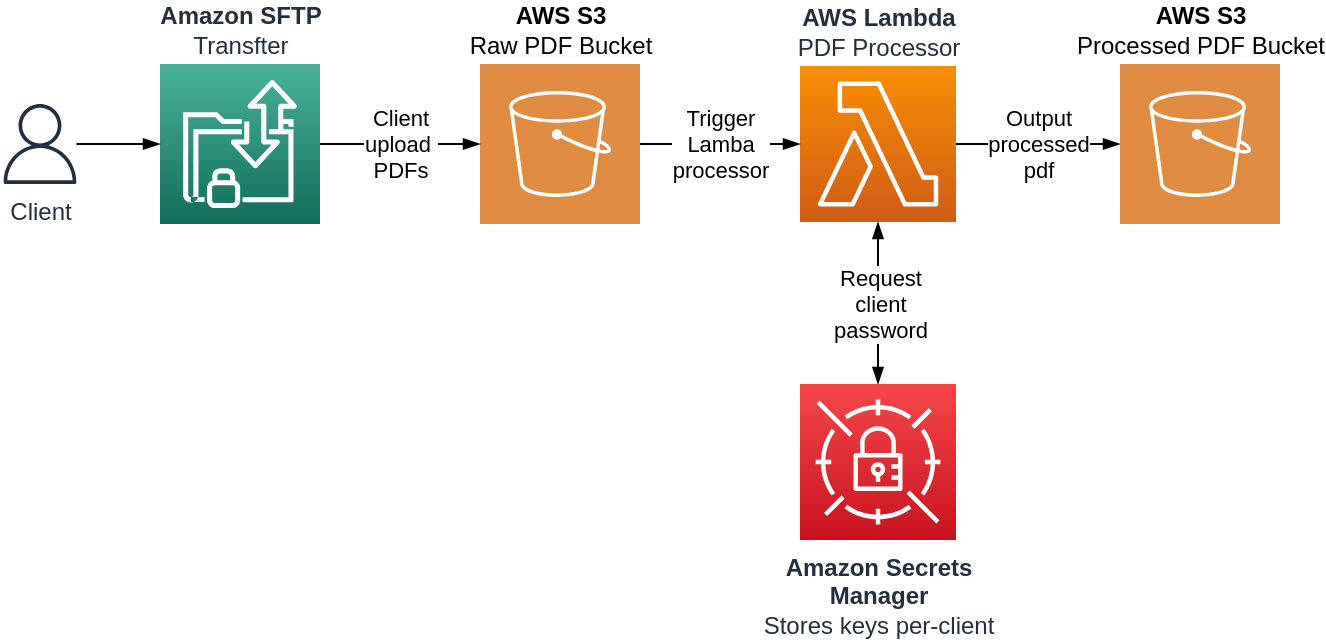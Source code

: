 <mxfile version="13.7.9" type="device"><diagram id="gpKWjH86HicwK8Ojck8v" name="Page-1"><mxGraphModel dx="1916" dy="810" grid="1" gridSize="10" guides="1" tooltips="1" connect="1" arrows="1" fold="1" page="1" pageScale="1" pageWidth="827" pageHeight="1169" math="0" shadow="0"><root><mxCell id="0"/><mxCell id="1" parent="0"/><mxCell id="fcbGdaIUGUuY7FSIQFo_-9" value="Request&lt;br&gt;client&lt;br&gt;password" style="edgeStyle=orthogonalEdgeStyle;rounded=0;orthogonalLoop=1;jettySize=auto;html=1;startArrow=blockThin;startFill=1;endArrow=blockThin;endFill=1;" edge="1" parent="1" source="fcbGdaIUGUuY7FSIQFo_-3" target="fcbGdaIUGUuY7FSIQFo_-5"><mxGeometry x="0.012" y="1" relative="1" as="geometry"><mxPoint x="380" y="260" as="sourcePoint"/><Array as="points"><mxPoint x="399" y="290"/><mxPoint x="399" y="290"/></Array><mxPoint as="offset"/></mxGeometry></mxCell><mxCell id="fcbGdaIUGUuY7FSIQFo_-13" value="Output&lt;br&gt;processed&lt;br&gt;pdf" style="edgeStyle=orthogonalEdgeStyle;rounded=0;orthogonalLoop=1;jettySize=auto;html=1;startArrow=none;startFill=0;endArrow=blockThin;endFill=1;" edge="1" parent="1" source="fcbGdaIUGUuY7FSIQFo_-3" target="fcbGdaIUGUuY7FSIQFo_-6"><mxGeometry relative="1" as="geometry"/></mxCell><mxCell id="fcbGdaIUGUuY7FSIQFo_-3" value="&lt;b&gt;AWS Lambda&lt;br&gt;&lt;/b&gt;PDF Processor" style="outlineConnect=0;fontColor=#232F3E;gradientColor=#F78E04;gradientDirection=north;fillColor=#D05C17;strokeColor=#ffffff;dashed=0;verticalLabelPosition=top;verticalAlign=bottom;align=center;html=1;fontSize=12;fontStyle=0;aspect=fixed;shape=mxgraph.aws4.resourceIcon;resIcon=mxgraph.aws4.lambda;labelPosition=center;" vertex="1" parent="1"><mxGeometry x="360" y="121" width="78" height="78" as="geometry"/></mxCell><mxCell id="fcbGdaIUGUuY7FSIQFo_-11" value="Trigger&lt;br&gt;Lamba&lt;br&gt;processor" style="edgeStyle=orthogonalEdgeStyle;rounded=0;orthogonalLoop=1;jettySize=auto;html=1;startArrow=none;startFill=0;endArrow=blockThin;endFill=1;" edge="1" parent="1" source="fcbGdaIUGUuY7FSIQFo_-4" target="fcbGdaIUGUuY7FSIQFo_-3"><mxGeometry relative="1" as="geometry"/></mxCell><mxCell id="fcbGdaIUGUuY7FSIQFo_-4" value="&lt;b&gt;AWS S3&lt;br&gt;&lt;/b&gt;Raw PDF Bucket" style="pointerEvents=1;shadow=0;dashed=0;html=1;strokeColor=none;fillColor=#DF8C42;labelPosition=center;verticalLabelPosition=top;verticalAlign=bottom;align=center;outlineConnect=0;shape=mxgraph.veeam2.aws_s3;" vertex="1" parent="1"><mxGeometry x="200" y="120" width="80" height="80" as="geometry"/></mxCell><mxCell id="fcbGdaIUGUuY7FSIQFo_-5" value="&lt;b&gt;Amazon Secrets&lt;/b&gt;&lt;br&gt;&lt;b&gt;Manager&lt;/b&gt;&lt;br&gt;Stores keys per-client" style="outlineConnect=0;fontColor=#232F3E;gradientColor=#F54749;gradientDirection=north;fillColor=#C7131F;strokeColor=#ffffff;dashed=0;verticalLabelPosition=bottom;verticalAlign=top;align=center;html=1;fontSize=12;fontStyle=0;aspect=fixed;shape=mxgraph.aws4.resourceIcon;resIcon=mxgraph.aws4.secrets_manager;" vertex="1" parent="1"><mxGeometry x="360" y="280" width="78" height="78" as="geometry"/></mxCell><mxCell id="fcbGdaIUGUuY7FSIQFo_-6" value="&lt;b&gt;AWS S3&lt;br&gt;&lt;/b&gt;Processed PDF Bucket" style="pointerEvents=1;shadow=0;dashed=0;html=1;strokeColor=none;fillColor=#DF8C42;labelPosition=center;verticalLabelPosition=top;verticalAlign=bottom;align=center;outlineConnect=0;shape=mxgraph.veeam2.aws_s3;" vertex="1" parent="1"><mxGeometry x="520" y="120" width="80" height="80" as="geometry"/></mxCell><mxCell id="fcbGdaIUGUuY7FSIQFo_-12" value="Client&lt;br&gt;upload&amp;nbsp;&lt;br&gt;PDFs" style="edgeStyle=orthogonalEdgeStyle;rounded=0;orthogonalLoop=1;jettySize=auto;html=1;startArrow=none;startFill=0;endArrow=blockThin;endFill=1;" edge="1" parent="1" source="fcbGdaIUGUuY7FSIQFo_-7" target="fcbGdaIUGUuY7FSIQFo_-4"><mxGeometry relative="1" as="geometry"/></mxCell><mxCell id="fcbGdaIUGUuY7FSIQFo_-7" value="&lt;b&gt;Amazon SFTP&lt;br&gt;&lt;/b&gt;Transfter" style="outlineConnect=0;fontColor=#232F3E;gradientColor=#4AB29A;gradientDirection=north;fillColor=#116D5B;strokeColor=#ffffff;dashed=0;verticalLabelPosition=top;verticalAlign=bottom;align=center;html=1;fontSize=12;fontStyle=0;aspect=fixed;shape=mxgraph.aws4.resourceIcon;resIcon=mxgraph.aws4.transfer_for_sftp;labelPosition=center;" vertex="1" parent="1"><mxGeometry x="40" y="120" width="80" height="80" as="geometry"/></mxCell><mxCell id="fcbGdaIUGUuY7FSIQFo_-19" style="edgeStyle=orthogonalEdgeStyle;rounded=0;orthogonalLoop=1;jettySize=auto;html=1;startArrow=none;startFill=0;endArrow=blockThin;endFill=1;" edge="1" parent="1" source="fcbGdaIUGUuY7FSIQFo_-18" target="fcbGdaIUGUuY7FSIQFo_-7"><mxGeometry relative="1" as="geometry"/></mxCell><mxCell id="fcbGdaIUGUuY7FSIQFo_-18" value="Client" style="outlineConnect=0;fontColor=#232F3E;gradientColor=none;fillColor=#232F3E;strokeColor=none;dashed=0;verticalLabelPosition=bottom;verticalAlign=top;align=center;html=1;fontSize=12;fontStyle=0;aspect=fixed;pointerEvents=1;shape=mxgraph.aws4.user;" vertex="1" parent="1"><mxGeometry x="-40" y="140" width="40" height="40" as="geometry"/></mxCell></root></mxGraphModel></diagram></mxfile>